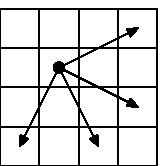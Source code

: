 beginfig(1)
	u = 5mm;

	for i = 0 upto 3:
		for j = 0 upto 3:
			draw 
				((i + 0) * u, (j + 0) * u) --
				((i + 1) * u, (j + 0) * u) --
				((i + 1) * u, (j + 1) * u) --
				((i + 0) * u, (j + 1) * u) --
				cycle;
		
		endfor;
	endfor;

  	fill fullcircle scaled 0.3u shifted (1.5u, 2.5u);

	drawarrow (1.5u, 2.5u) -- (2.5u, 0.5u);
	drawarrow (1.5u, 2.5u) -- (3.5u, 1.5u);
	drawarrow (1.5u, 2.5u) -- (0.5u, 0.5u);
	drawarrow (1.5u, 2.5u) -- (3.5u, 3.5u);
	
endfig;

end;                                                                                                                                                                                                                                                                                                                                                                                                                     \usepackage[T2A]{fontenc}
